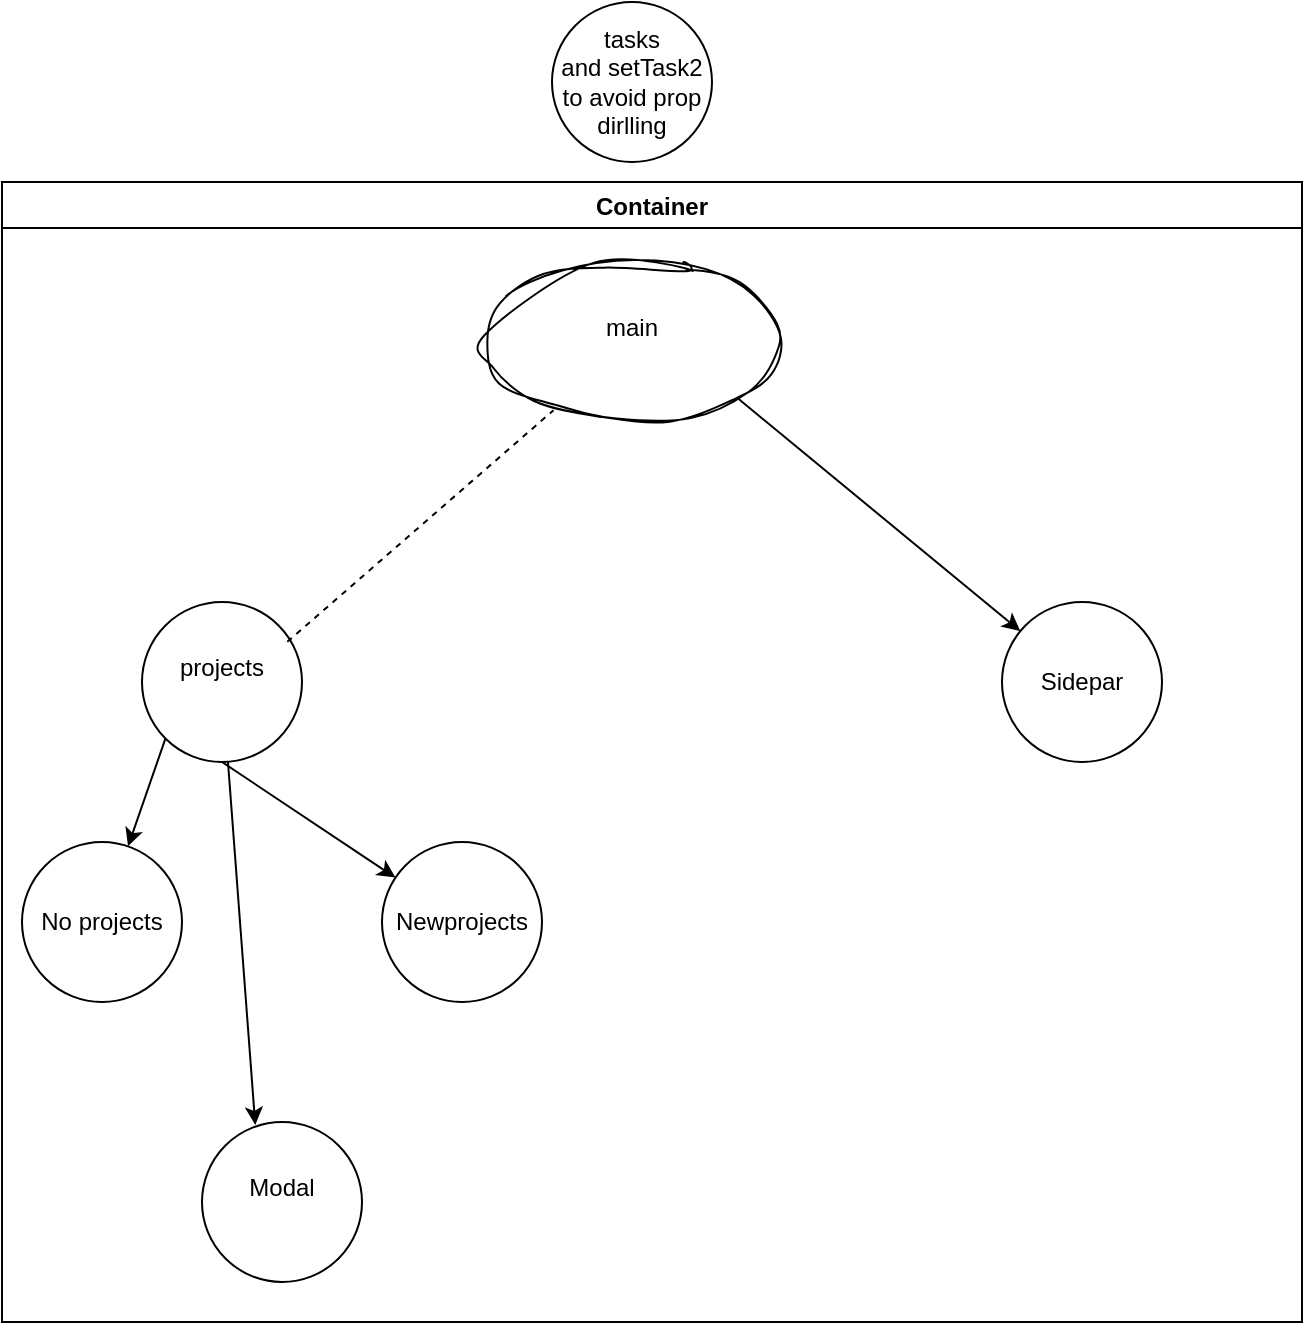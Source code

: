 <mxfile>
    <diagram id="EkbzLBLIBplIt1xAg-zi" name="Page-1">
        <mxGraphModel dx="1579" dy="1631" grid="1" gridSize="10" guides="1" tooltips="1" connect="1" arrows="1" fold="1" page="1" pageScale="1" pageWidth="850" pageHeight="1100" math="0" shadow="0">
            <root>
                <mxCell id="0"/>
                <mxCell id="1" parent="0"/>
                <mxCell id="9" style="edgeStyle=none;html=1;exitX=1;exitY=1;exitDx=0;exitDy=0;" edge="1" parent="1" source="2" target="3">
                    <mxGeometry relative="1" as="geometry"/>
                </mxCell>
                <mxCell id="2" value="main&lt;div&gt;&lt;br&gt;&lt;/div&gt;" style="ellipse;whiteSpace=wrap;html=1;rounded=1;sketch=1;curveFitting=1;jiggle=2;" vertex="1" parent="1">
                    <mxGeometry x="230" width="150" height="80" as="geometry"/>
                </mxCell>
                <mxCell id="3" value="Sidepar" style="ellipse;whiteSpace=wrap;html=1;aspect=fixed;" vertex="1" parent="1">
                    <mxGeometry x="490" y="170" width="80" height="80" as="geometry"/>
                </mxCell>
                <mxCell id="10" style="edgeStyle=none;html=1;exitX=0.5;exitY=1;exitDx=0;exitDy=0;" edge="1" parent="1" source="4" target="5">
                    <mxGeometry relative="1" as="geometry">
                        <mxPoint x="150" y="290" as="sourcePoint"/>
                    </mxGeometry>
                </mxCell>
                <mxCell id="11" style="edgeStyle=none;html=1;exitX=0;exitY=1;exitDx=0;exitDy=0;" edge="1" parent="1" source="4" target="6">
                    <mxGeometry relative="1" as="geometry"/>
                </mxCell>
                <mxCell id="4" value="projects&lt;div&gt;&lt;br&gt;&lt;/div&gt;" style="ellipse;whiteSpace=wrap;html=1;aspect=fixed;" vertex="1" parent="1">
                    <mxGeometry x="60" y="170" width="80" height="80" as="geometry"/>
                </mxCell>
                <mxCell id="5" value="Newprojects" style="ellipse;whiteSpace=wrap;html=1;aspect=fixed;" vertex="1" parent="1">
                    <mxGeometry x="180" y="290" width="80" height="80" as="geometry"/>
                </mxCell>
                <mxCell id="6" value="No projects" style="ellipse;whiteSpace=wrap;html=1;aspect=fixed;" vertex="1" parent="1">
                    <mxGeometry y="290" width="80" height="80" as="geometry"/>
                </mxCell>
                <mxCell id="7" value="Modal&lt;div&gt;&lt;br&gt;&lt;/div&gt;" style="ellipse;whiteSpace=wrap;html=1;aspect=fixed;" vertex="1" parent="1">
                    <mxGeometry x="90" y="430" width="80" height="80" as="geometry"/>
                </mxCell>
                <mxCell id="8" value="" style="endArrow=none;dashed=1;html=1;exitX=0.908;exitY=0.249;exitDx=0;exitDy=0;exitPerimeter=0;" edge="1" parent="1" source="4" target="2">
                    <mxGeometry width="50" height="50" relative="1" as="geometry">
                        <mxPoint x="330" y="250" as="sourcePoint"/>
                        <mxPoint x="380" y="200" as="targetPoint"/>
                        <Array as="points"/>
                    </mxGeometry>
                </mxCell>
                <mxCell id="12" style="edgeStyle=none;html=1;entryX=0.333;entryY=0.018;entryDx=0;entryDy=0;entryPerimeter=0;" edge="1" parent="1" source="4" target="7">
                    <mxGeometry relative="1" as="geometry"/>
                </mxCell>
                <mxCell id="13" value="tasks&lt;div&gt;and setTask2&lt;/div&gt;&lt;div&gt;to avoid prop dirlling&lt;/div&gt;" style="ellipse;whiteSpace=wrap;html=1;aspect=fixed;" vertex="1" parent="1">
                    <mxGeometry x="265" y="-130" width="80" height="80" as="geometry"/>
                </mxCell>
                <mxCell id="14" value="Container" style="swimlane;" vertex="1" parent="1">
                    <mxGeometry x="-10" y="-40" width="650" height="570" as="geometry"/>
                </mxCell>
            </root>
        </mxGraphModel>
    </diagram>
</mxfile>